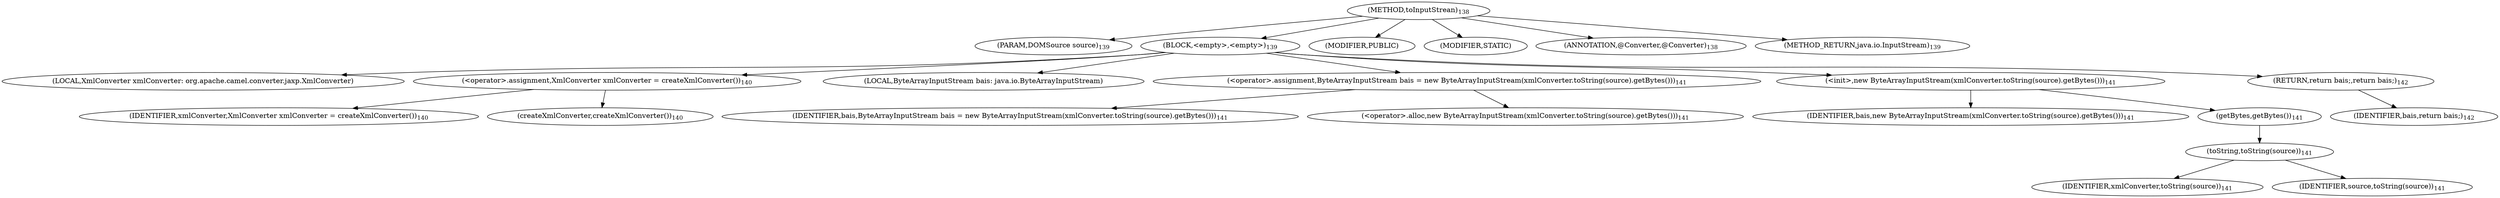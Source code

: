 digraph "toInputStrean" {  
"269" [label = <(METHOD,toInputStrean)<SUB>138</SUB>> ]
"270" [label = <(PARAM,DOMSource source)<SUB>139</SUB>> ]
"271" [label = <(BLOCK,&lt;empty&gt;,&lt;empty&gt;)<SUB>139</SUB>> ]
"272" [label = <(LOCAL,XmlConverter xmlConverter: org.apache.camel.converter.jaxp.XmlConverter)> ]
"273" [label = <(&lt;operator&gt;.assignment,XmlConverter xmlConverter = createXmlConverter())<SUB>140</SUB>> ]
"274" [label = <(IDENTIFIER,xmlConverter,XmlConverter xmlConverter = createXmlConverter())<SUB>140</SUB>> ]
"275" [label = <(createXmlConverter,createXmlConverter())<SUB>140</SUB>> ]
"4" [label = <(LOCAL,ByteArrayInputStream bais: java.io.ByteArrayInputStream)> ]
"276" [label = <(&lt;operator&gt;.assignment,ByteArrayInputStream bais = new ByteArrayInputStream(xmlConverter.toString(source).getBytes()))<SUB>141</SUB>> ]
"277" [label = <(IDENTIFIER,bais,ByteArrayInputStream bais = new ByteArrayInputStream(xmlConverter.toString(source).getBytes()))<SUB>141</SUB>> ]
"278" [label = <(&lt;operator&gt;.alloc,new ByteArrayInputStream(xmlConverter.toString(source).getBytes()))<SUB>141</SUB>> ]
"279" [label = <(&lt;init&gt;,new ByteArrayInputStream(xmlConverter.toString(source).getBytes()))<SUB>141</SUB>> ]
"3" [label = <(IDENTIFIER,bais,new ByteArrayInputStream(xmlConverter.toString(source).getBytes()))<SUB>141</SUB>> ]
"280" [label = <(getBytes,getBytes())<SUB>141</SUB>> ]
"281" [label = <(toString,toString(source))<SUB>141</SUB>> ]
"282" [label = <(IDENTIFIER,xmlConverter,toString(source))<SUB>141</SUB>> ]
"283" [label = <(IDENTIFIER,source,toString(source))<SUB>141</SUB>> ]
"284" [label = <(RETURN,return bais;,return bais;)<SUB>142</SUB>> ]
"285" [label = <(IDENTIFIER,bais,return bais;)<SUB>142</SUB>> ]
"286" [label = <(MODIFIER,PUBLIC)> ]
"287" [label = <(MODIFIER,STATIC)> ]
"288" [label = <(ANNOTATION,@Converter,@Converter)<SUB>138</SUB>> ]
"289" [label = <(METHOD_RETURN,java.io.InputStream)<SUB>139</SUB>> ]
  "269" -> "270" 
  "269" -> "271" 
  "269" -> "286" 
  "269" -> "287" 
  "269" -> "288" 
  "269" -> "289" 
  "271" -> "272" 
  "271" -> "273" 
  "271" -> "4" 
  "271" -> "276" 
  "271" -> "279" 
  "271" -> "284" 
  "273" -> "274" 
  "273" -> "275" 
  "276" -> "277" 
  "276" -> "278" 
  "279" -> "3" 
  "279" -> "280" 
  "280" -> "281" 
  "281" -> "282" 
  "281" -> "283" 
  "284" -> "285" 
}
